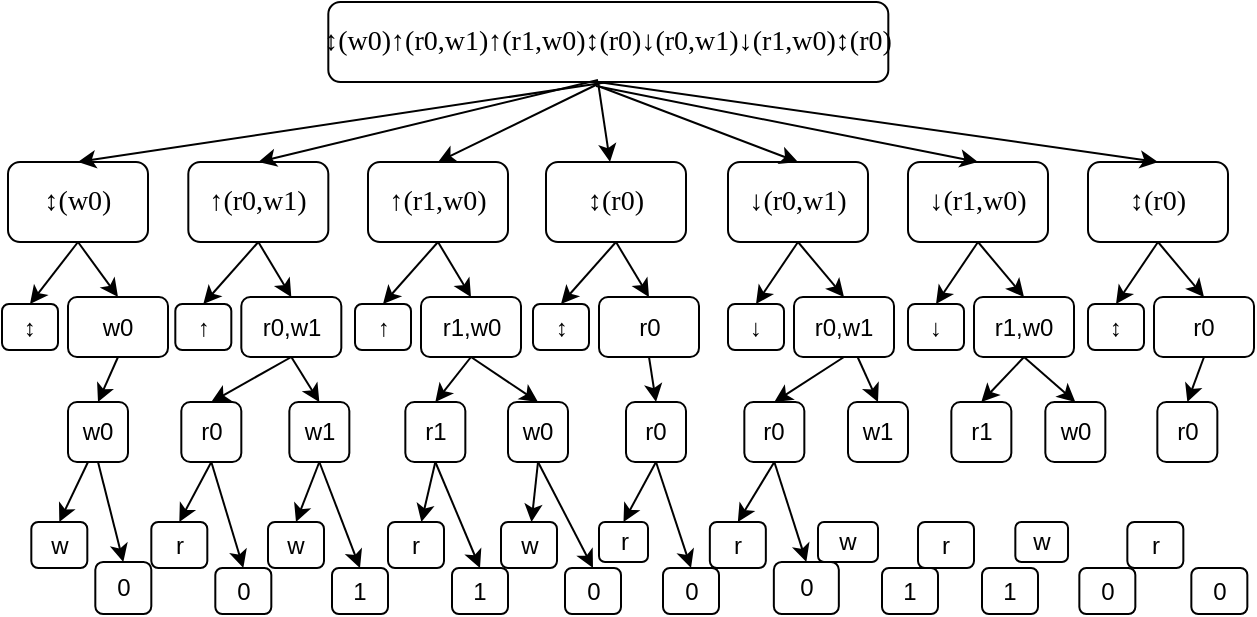 <mxfile version="20.8.20" type="github">
  <diagram id="oGFlpdTqN46abrTQSJ-Q" name="第 1 页">
    <mxGraphModel dx="1434" dy="796" grid="1" gridSize="10" guides="1" tooltips="1" connect="1" arrows="1" fold="1" page="0" pageScale="1" pageWidth="827" pageHeight="1169" math="0" shadow="0">
      <root>
        <mxCell id="0" />
        <mxCell id="1" parent="0" />
        <mxCell id="kUgraecNUWA_pfVt_VVu-1" value="&lt;p class=&quot;MsoNormal&quot;&gt;&lt;span style=&quot;mso-spacerun:&#39;yes&#39;;font-family:&#39;Times New Roman&#39;;font-size:10.5pt;&lt;br/&gt;mso-font-kerning:1.0pt;&quot;&gt;↕(w0)↑(r0,w1)↑(r1,w0)↕(r0)↓(r0,w1)↓(r1,w0)↕(r0)&lt;/span&gt;&lt;/p&gt;" style="rounded=1;whiteSpace=wrap;html=1;" parent="1" vertex="1">
          <mxGeometry x="270.16" y="160" width="280" height="40" as="geometry" />
        </mxCell>
        <mxCell id="kUgraecNUWA_pfVt_VVu-3" value="&lt;p class=&quot;MsoNormal&quot;&gt;&lt;span style=&quot;mso-spacerun:&#39;yes&#39;;font-family:&#39;Times New Roman&#39;;font-size:10.5pt;&lt;br/&gt;mso-font-kerning:1.0pt;&quot;&gt;↕(w0)&lt;/span&gt;&lt;/p&gt;" style="rounded=1;whiteSpace=wrap;html=1;" parent="1" vertex="1">
          <mxGeometry x="110" y="240" width="70" height="40" as="geometry" />
        </mxCell>
        <mxCell id="kUgraecNUWA_pfVt_VVu-4" value="&lt;p class=&quot;MsoNormal&quot;&gt;&lt;span style=&quot;mso-spacerun:&#39;yes&#39;;font-family:&#39;Times New Roman&#39;;font-size:10.5pt;&#xa;mso-font-kerning:1.0pt;&quot;&gt;&lt;font face=&quot;Times New Roman&quot;&gt;↑(r0,w1)&lt;/font&gt;&lt;/span&gt;&lt;/p&gt;" style="rounded=1;whiteSpace=wrap;html=1;" parent="1" vertex="1">
          <mxGeometry x="200.16" y="240" width="70" height="40" as="geometry" />
        </mxCell>
        <mxCell id="kUgraecNUWA_pfVt_VVu-5" value="&lt;p class=&quot;MsoNormal&quot;&gt;&lt;span style=&quot;mso-spacerun:&#39;yes&#39;;font-family:&#39;Times New Roman&#39;;font-size:10.5pt;&lt;br/&gt;mso-font-kerning:1.0pt;&quot;&gt;↑(r1,w0)&lt;/span&gt;&lt;/p&gt;" style="rounded=1;whiteSpace=wrap;html=1;" parent="1" vertex="1">
          <mxGeometry x="290" y="240" width="70" height="40" as="geometry" />
        </mxCell>
        <mxCell id="kUgraecNUWA_pfVt_VVu-6" value="&lt;p class=&quot;MsoNormal&quot;&gt;&lt;span style=&quot;mso-spacerun:&#39;yes&#39;;font-family:&#39;Times New Roman&#39;;font-size:10.5pt;&lt;br/&gt;mso-font-kerning:1.0pt;&quot;&gt;↕(r0)&lt;/span&gt;&lt;/p&gt;" style="rounded=1;whiteSpace=wrap;html=1;" parent="1" vertex="1">
          <mxGeometry x="379" y="240" width="70" height="40" as="geometry" />
        </mxCell>
        <mxCell id="kUgraecNUWA_pfVt_VVu-7" value="&lt;p class=&quot;MsoNormal&quot;&gt;&lt;span style=&quot;mso-spacerun:&#39;yes&#39;;font-family:&#39;Times New Roman&#39;;font-size:10.5pt;&lt;br/&gt;mso-font-kerning:1.0pt;&quot;&gt;↓(r0,w1)&lt;/span&gt;&lt;/p&gt;" style="rounded=1;whiteSpace=wrap;html=1;" parent="1" vertex="1">
          <mxGeometry x="470" y="240" width="70" height="40" as="geometry" />
        </mxCell>
        <mxCell id="kUgraecNUWA_pfVt_VVu-8" value="&lt;p class=&quot;MsoNormal&quot;&gt;&lt;span style=&quot;mso-spacerun:&#39;yes&#39;;font-family:&#39;Times New Roman&#39;;font-size:10.5pt;&lt;br/&gt;mso-font-kerning:1.0pt;&quot;&gt;↓(r1,w0)&lt;/span&gt;&lt;/p&gt;" style="rounded=1;whiteSpace=wrap;html=1;" parent="1" vertex="1">
          <mxGeometry x="560" y="240" width="70" height="40" as="geometry" />
        </mxCell>
        <mxCell id="kUgraecNUWA_pfVt_VVu-9" value="&lt;p class=&quot;MsoNormal&quot;&gt;&lt;span style=&quot;mso-spacerun:&#39;yes&#39;;font-family:&#39;Times New Roman&#39;;font-size:10.5pt;&lt;br/&gt;mso-font-kerning:1.0pt;&quot;&gt;↕(r0)&lt;/span&gt;&lt;/p&gt;" style="rounded=1;whiteSpace=wrap;html=1;" parent="1" vertex="1">
          <mxGeometry x="650" y="240" width="70" height="40" as="geometry" />
        </mxCell>
        <mxCell id="pRD_6JttEL12qKxeUE_r-2" value="" style="endArrow=classic;html=1;rounded=0;exitX=0.5;exitY=1;exitDx=0;exitDy=0;entryX=0.5;entryY=0;entryDx=0;entryDy=0;" edge="1" parent="1" source="kUgraecNUWA_pfVt_VVu-1" target="kUgraecNUWA_pfVt_VVu-3">
          <mxGeometry width="50" height="50" relative="1" as="geometry">
            <mxPoint x="-9" y="453" as="sourcePoint" />
            <mxPoint x="41" y="403" as="targetPoint" />
          </mxGeometry>
        </mxCell>
        <mxCell id="pRD_6JttEL12qKxeUE_r-3" value="" style="endArrow=classic;html=1;rounded=0;entryX=0.5;entryY=0;entryDx=0;entryDy=0;" edge="1" parent="1" target="kUgraecNUWA_pfVt_VVu-4">
          <mxGeometry width="50" height="50" relative="1" as="geometry">
            <mxPoint x="405" y="199" as="sourcePoint" />
            <mxPoint x="123" y="427" as="targetPoint" />
          </mxGeometry>
        </mxCell>
        <mxCell id="pRD_6JttEL12qKxeUE_r-4" value="" style="endArrow=classic;html=1;rounded=0;entryX=0.5;entryY=0;entryDx=0;entryDy=0;" edge="1" parent="1" target="kUgraecNUWA_pfVt_VVu-5">
          <mxGeometry width="50" height="50" relative="1" as="geometry">
            <mxPoint x="407" y="200" as="sourcePoint" />
            <mxPoint x="358" y="425" as="targetPoint" />
          </mxGeometry>
        </mxCell>
        <mxCell id="pRD_6JttEL12qKxeUE_r-5" value="" style="endArrow=classic;html=1;rounded=0;" edge="1" parent="1" target="kUgraecNUWA_pfVt_VVu-6">
          <mxGeometry width="50" height="50" relative="1" as="geometry">
            <mxPoint x="405" y="200" as="sourcePoint" />
            <mxPoint x="92" y="451" as="targetPoint" />
          </mxGeometry>
        </mxCell>
        <mxCell id="pRD_6JttEL12qKxeUE_r-6" value="" style="endArrow=classic;html=1;rounded=0;entryX=0.5;entryY=0;entryDx=0;entryDy=0;" edge="1" parent="1" target="kUgraecNUWA_pfVt_VVu-7">
          <mxGeometry width="50" height="50" relative="1" as="geometry">
            <mxPoint x="405" y="202" as="sourcePoint" />
            <mxPoint x="238" y="421" as="targetPoint" />
          </mxGeometry>
        </mxCell>
        <mxCell id="pRD_6JttEL12qKxeUE_r-7" value="" style="endArrow=classic;html=1;rounded=0;entryX=0.5;entryY=0;entryDx=0;entryDy=0;" edge="1" parent="1" target="kUgraecNUWA_pfVt_VVu-8">
          <mxGeometry width="50" height="50" relative="1" as="geometry">
            <mxPoint x="404" y="202" as="sourcePoint" />
            <mxPoint x="267" y="438" as="targetPoint" />
          </mxGeometry>
        </mxCell>
        <mxCell id="pRD_6JttEL12qKxeUE_r-8" value="" style="endArrow=classic;html=1;rounded=0;entryX=0.5;entryY=0;entryDx=0;entryDy=0;" edge="1" parent="1" target="kUgraecNUWA_pfVt_VVu-9">
          <mxGeometry width="50" height="50" relative="1" as="geometry">
            <mxPoint x="405" y="200" as="sourcePoint" />
            <mxPoint x="146" y="477" as="targetPoint" />
          </mxGeometry>
        </mxCell>
        <mxCell id="pRD_6JttEL12qKxeUE_r-10" value="↕" style="rounded=1;whiteSpace=wrap;html=1;" vertex="1" parent="1">
          <mxGeometry x="107" y="311" width="28" height="23" as="geometry" />
        </mxCell>
        <mxCell id="pRD_6JttEL12qKxeUE_r-11" value="w0" style="rounded=1;whiteSpace=wrap;html=1;" vertex="1" parent="1">
          <mxGeometry x="140" y="307.5" width="50" height="30" as="geometry" />
        </mxCell>
        <mxCell id="pRD_6JttEL12qKxeUE_r-12" value="↑" style="rounded=1;whiteSpace=wrap;html=1;" vertex="1" parent="1">
          <mxGeometry x="193.66" y="311" width="28" height="23" as="geometry" />
        </mxCell>
        <mxCell id="pRD_6JttEL12qKxeUE_r-13" value="r0,w1" style="rounded=1;whiteSpace=wrap;html=1;" vertex="1" parent="1">
          <mxGeometry x="226.66" y="307.5" width="50" height="30" as="geometry" />
        </mxCell>
        <mxCell id="pRD_6JttEL12qKxeUE_r-14" value="↑" style="rounded=1;whiteSpace=wrap;html=1;" vertex="1" parent="1">
          <mxGeometry x="283.5" y="311" width="28" height="23" as="geometry" />
        </mxCell>
        <mxCell id="pRD_6JttEL12qKxeUE_r-15" value="r1,w0" style="rounded=1;whiteSpace=wrap;html=1;" vertex="1" parent="1">
          <mxGeometry x="316.5" y="307.5" width="50" height="30" as="geometry" />
        </mxCell>
        <mxCell id="pRD_6JttEL12qKxeUE_r-16" value="↕" style="rounded=1;whiteSpace=wrap;html=1;" vertex="1" parent="1">
          <mxGeometry x="372.5" y="311" width="28" height="23" as="geometry" />
        </mxCell>
        <mxCell id="pRD_6JttEL12qKxeUE_r-17" value="r0" style="rounded=1;whiteSpace=wrap;html=1;" vertex="1" parent="1">
          <mxGeometry x="405.5" y="307.5" width="50" height="30" as="geometry" />
        </mxCell>
        <mxCell id="pRD_6JttEL12qKxeUE_r-18" value="↓" style="rounded=1;whiteSpace=wrap;html=1;" vertex="1" parent="1">
          <mxGeometry x="470" y="311" width="28" height="23" as="geometry" />
        </mxCell>
        <mxCell id="pRD_6JttEL12qKxeUE_r-19" value="r0,w1" style="rounded=1;whiteSpace=wrap;html=1;" vertex="1" parent="1">
          <mxGeometry x="503" y="307.5" width="50" height="30" as="geometry" />
        </mxCell>
        <mxCell id="pRD_6JttEL12qKxeUE_r-20" value="↓" style="rounded=1;whiteSpace=wrap;html=1;" vertex="1" parent="1">
          <mxGeometry x="560" y="311" width="28" height="23" as="geometry" />
        </mxCell>
        <mxCell id="pRD_6JttEL12qKxeUE_r-21" value="r1,w0" style="rounded=1;whiteSpace=wrap;html=1;" vertex="1" parent="1">
          <mxGeometry x="593" y="307.5" width="50" height="30" as="geometry" />
        </mxCell>
        <mxCell id="pRD_6JttEL12qKxeUE_r-22" value="↕" style="rounded=1;whiteSpace=wrap;html=1;" vertex="1" parent="1">
          <mxGeometry x="650" y="311" width="28" height="23" as="geometry" />
        </mxCell>
        <mxCell id="pRD_6JttEL12qKxeUE_r-23" value="r0" style="rounded=1;whiteSpace=wrap;html=1;" vertex="1" parent="1">
          <mxGeometry x="683" y="307.5" width="50" height="30" as="geometry" />
        </mxCell>
        <mxCell id="pRD_6JttEL12qKxeUE_r-24" value="w" style="rounded=1;whiteSpace=wrap;html=1;" vertex="1" parent="1">
          <mxGeometry x="121.66" y="420" width="28" height="23" as="geometry" />
        </mxCell>
        <mxCell id="pRD_6JttEL12qKxeUE_r-25" value="0" style="rounded=1;whiteSpace=wrap;html=1;" vertex="1" parent="1">
          <mxGeometry x="153.66" y="440" width="28" height="26" as="geometry" />
        </mxCell>
        <mxCell id="pRD_6JttEL12qKxeUE_r-26" value="r" style="rounded=1;whiteSpace=wrap;html=1;" vertex="1" parent="1">
          <mxGeometry x="181.66" y="420" width="28" height="23" as="geometry" />
        </mxCell>
        <mxCell id="pRD_6JttEL12qKxeUE_r-27" value="0" style="rounded=1;whiteSpace=wrap;html=1;" vertex="1" parent="1">
          <mxGeometry x="213.66" y="443" width="28" height="23" as="geometry" />
        </mxCell>
        <mxCell id="pRD_6JttEL12qKxeUE_r-28" value="r" style="rounded=1;whiteSpace=wrap;html=1;" vertex="1" parent="1">
          <mxGeometry x="300" y="420" width="28" height="23" as="geometry" />
        </mxCell>
        <mxCell id="pRD_6JttEL12qKxeUE_r-29" value="1" style="rounded=1;whiteSpace=wrap;html=1;" vertex="1" parent="1">
          <mxGeometry x="332" y="443" width="28" height="23" as="geometry" />
        </mxCell>
        <mxCell id="pRD_6JttEL12qKxeUE_r-30" value="r" style="rounded=1;whiteSpace=wrap;html=1;" vertex="1" parent="1">
          <mxGeometry x="405.5" y="420" width="24.5" height="20" as="geometry" />
        </mxCell>
        <mxCell id="pRD_6JttEL12qKxeUE_r-31" value="0" style="rounded=1;whiteSpace=wrap;html=1;" vertex="1" parent="1">
          <mxGeometry x="437.5" y="443" width="28" height="23" as="geometry" />
        </mxCell>
        <mxCell id="pRD_6JttEL12qKxeUE_r-32" value="r" style="rounded=1;whiteSpace=wrap;html=1;" vertex="1" parent="1">
          <mxGeometry x="460.92" y="420" width="28" height="23" as="geometry" />
        </mxCell>
        <mxCell id="pRD_6JttEL12qKxeUE_r-33" value="0" style="rounded=1;whiteSpace=wrap;html=1;" vertex="1" parent="1">
          <mxGeometry x="492.92" y="440" width="32.5" height="26" as="geometry" />
        </mxCell>
        <mxCell id="pRD_6JttEL12qKxeUE_r-34" value="w" style="rounded=1;whiteSpace=wrap;html=1;" vertex="1" parent="1">
          <mxGeometry x="515" y="420" width="30" height="20" as="geometry" />
        </mxCell>
        <mxCell id="pRD_6JttEL12qKxeUE_r-35" value="1" style="rounded=1;whiteSpace=wrap;html=1;" vertex="1" parent="1">
          <mxGeometry x="547" y="443" width="28" height="23" as="geometry" />
        </mxCell>
        <mxCell id="pRD_6JttEL12qKxeUE_r-37" value="w" style="rounded=1;whiteSpace=wrap;html=1;" vertex="1" parent="1">
          <mxGeometry x="240.0" y="420" width="28" height="23" as="geometry" />
        </mxCell>
        <mxCell id="pRD_6JttEL12qKxeUE_r-38" value="1" style="rounded=1;whiteSpace=wrap;html=1;" vertex="1" parent="1">
          <mxGeometry x="272" y="443" width="28" height="23" as="geometry" />
        </mxCell>
        <mxCell id="pRD_6JttEL12qKxeUE_r-39" value="w" style="rounded=1;whiteSpace=wrap;html=1;" vertex="1" parent="1">
          <mxGeometry x="356.5" y="420" width="28" height="23" as="geometry" />
        </mxCell>
        <mxCell id="pRD_6JttEL12qKxeUE_r-40" value="0" style="rounded=1;whiteSpace=wrap;html=1;" vertex="1" parent="1">
          <mxGeometry x="388.5" y="443" width="28" height="23" as="geometry" />
        </mxCell>
        <mxCell id="pRD_6JttEL12qKxeUE_r-41" value="r" style="rounded=1;whiteSpace=wrap;html=1;" vertex="1" parent="1">
          <mxGeometry x="565" y="420" width="28" height="23" as="geometry" />
        </mxCell>
        <mxCell id="pRD_6JttEL12qKxeUE_r-42" value="1" style="rounded=1;whiteSpace=wrap;html=1;" vertex="1" parent="1">
          <mxGeometry x="597" y="443" width="28" height="23" as="geometry" />
        </mxCell>
        <mxCell id="pRD_6JttEL12qKxeUE_r-43" value="w" style="rounded=1;whiteSpace=wrap;html=1;" vertex="1" parent="1">
          <mxGeometry x="613.67" y="420" width="26.34" height="20" as="geometry" />
        </mxCell>
        <mxCell id="pRD_6JttEL12qKxeUE_r-44" value="0" style="rounded=1;whiteSpace=wrap;html=1;" vertex="1" parent="1">
          <mxGeometry x="645.67" y="443" width="28" height="23" as="geometry" />
        </mxCell>
        <mxCell id="pRD_6JttEL12qKxeUE_r-45" value="r" style="rounded=1;whiteSpace=wrap;html=1;" vertex="1" parent="1">
          <mxGeometry x="669.67" y="420" width="28" height="23" as="geometry" />
        </mxCell>
        <mxCell id="pRD_6JttEL12qKxeUE_r-46" value="0" style="rounded=1;whiteSpace=wrap;html=1;" vertex="1" parent="1">
          <mxGeometry x="701.67" y="443" width="28" height="23" as="geometry" />
        </mxCell>
        <mxCell id="pRD_6JttEL12qKxeUE_r-51" value="w0" style="rounded=1;whiteSpace=wrap;html=1;" vertex="1" parent="1">
          <mxGeometry x="140" y="360" width="30" height="30" as="geometry" />
        </mxCell>
        <mxCell id="pRD_6JttEL12qKxeUE_r-52" value="r0" style="rounded=1;whiteSpace=wrap;html=1;" vertex="1" parent="1">
          <mxGeometry x="196.66" y="360" width="30" height="30" as="geometry" />
        </mxCell>
        <mxCell id="pRD_6JttEL12qKxeUE_r-53" value="w1" style="rounded=1;whiteSpace=wrap;html=1;" vertex="1" parent="1">
          <mxGeometry x="250.67" y="360" width="30" height="30" as="geometry" />
        </mxCell>
        <mxCell id="pRD_6JttEL12qKxeUE_r-54" value="r1" style="rounded=1;whiteSpace=wrap;html=1;" vertex="1" parent="1">
          <mxGeometry x="308.67" y="360" width="30" height="30" as="geometry" />
        </mxCell>
        <mxCell id="pRD_6JttEL12qKxeUE_r-55" value="w0" style="rounded=1;whiteSpace=wrap;html=1;" vertex="1" parent="1">
          <mxGeometry x="360" y="360" width="30" height="30" as="geometry" />
        </mxCell>
        <mxCell id="pRD_6JttEL12qKxeUE_r-56" value="r0" style="rounded=1;whiteSpace=wrap;html=1;" vertex="1" parent="1">
          <mxGeometry x="419" y="360" width="30" height="30" as="geometry" />
        </mxCell>
        <mxCell id="pRD_6JttEL12qKxeUE_r-57" value="r0" style="rounded=1;whiteSpace=wrap;html=1;" vertex="1" parent="1">
          <mxGeometry x="478.17" y="360" width="30" height="30" as="geometry" />
        </mxCell>
        <mxCell id="pRD_6JttEL12qKxeUE_r-58" value="w1" style="rounded=1;whiteSpace=wrap;html=1;" vertex="1" parent="1">
          <mxGeometry x="530" y="360" width="30" height="30" as="geometry" />
        </mxCell>
        <mxCell id="pRD_6JttEL12qKxeUE_r-59" value="r1" style="rounded=1;whiteSpace=wrap;html=1;" vertex="1" parent="1">
          <mxGeometry x="581.67" y="360" width="30" height="30" as="geometry" />
        </mxCell>
        <mxCell id="pRD_6JttEL12qKxeUE_r-60" value="w0" style="rounded=1;whiteSpace=wrap;html=1;" vertex="1" parent="1">
          <mxGeometry x="628.67" y="360" width="30" height="30" as="geometry" />
        </mxCell>
        <mxCell id="pRD_6JttEL12qKxeUE_r-61" value="r0" style="rounded=1;whiteSpace=wrap;html=1;" vertex="1" parent="1">
          <mxGeometry x="684.67" y="360" width="30" height="30" as="geometry" />
        </mxCell>
        <mxCell id="pRD_6JttEL12qKxeUE_r-63" value="" style="endArrow=classic;html=1;rounded=0;exitX=0.5;exitY=1;exitDx=0;exitDy=0;entryX=0.5;entryY=0;entryDx=0;entryDy=0;" edge="1" parent="1" source="pRD_6JttEL12qKxeUE_r-11" target="pRD_6JttEL12qKxeUE_r-51">
          <mxGeometry width="50" height="50" relative="1" as="geometry">
            <mxPoint x="-70" y="590" as="sourcePoint" />
            <mxPoint x="-20" y="540" as="targetPoint" />
          </mxGeometry>
        </mxCell>
        <mxCell id="pRD_6JttEL12qKxeUE_r-64" value="" style="endArrow=classic;html=1;rounded=0;exitX=0.5;exitY=1;exitDx=0;exitDy=0;entryX=0.5;entryY=0;entryDx=0;entryDy=0;" edge="1" parent="1" source="pRD_6JttEL12qKxeUE_r-13" target="pRD_6JttEL12qKxeUE_r-52">
          <mxGeometry width="50" height="50" relative="1" as="geometry">
            <mxPoint x="-30" y="620" as="sourcePoint" />
            <mxPoint x="20" y="570" as="targetPoint" />
          </mxGeometry>
        </mxCell>
        <mxCell id="pRD_6JttEL12qKxeUE_r-65" value="" style="endArrow=classic;html=1;rounded=0;exitX=0.5;exitY=1;exitDx=0;exitDy=0;entryX=0.5;entryY=0;entryDx=0;entryDy=0;" edge="1" parent="1" source="pRD_6JttEL12qKxeUE_r-13" target="pRD_6JttEL12qKxeUE_r-53">
          <mxGeometry width="50" height="50" relative="1" as="geometry">
            <mxPoint x="-130" y="590" as="sourcePoint" />
            <mxPoint x="-80" y="540" as="targetPoint" />
          </mxGeometry>
        </mxCell>
        <mxCell id="pRD_6JttEL12qKxeUE_r-66" value="" style="endArrow=classic;html=1;rounded=0;exitX=0.5;exitY=1;exitDx=0;exitDy=0;entryX=0.5;entryY=0;entryDx=0;entryDy=0;" edge="1" parent="1" source="pRD_6JttEL12qKxeUE_r-15" target="pRD_6JttEL12qKxeUE_r-54">
          <mxGeometry width="50" height="50" relative="1" as="geometry">
            <mxPoint x="240" y="640" as="sourcePoint" />
            <mxPoint x="290" y="590" as="targetPoint" />
          </mxGeometry>
        </mxCell>
        <mxCell id="pRD_6JttEL12qKxeUE_r-67" value="" style="endArrow=classic;html=1;rounded=0;exitX=0.5;exitY=1;exitDx=0;exitDy=0;entryX=0.5;entryY=0;entryDx=0;entryDy=0;" edge="1" parent="1" source="pRD_6JttEL12qKxeUE_r-15" target="pRD_6JttEL12qKxeUE_r-55">
          <mxGeometry width="50" height="50" relative="1" as="geometry">
            <mxPoint x="260" y="660" as="sourcePoint" />
            <mxPoint x="310" y="610" as="targetPoint" />
          </mxGeometry>
        </mxCell>
        <mxCell id="pRD_6JttEL12qKxeUE_r-68" value="" style="endArrow=classic;html=1;rounded=0;exitX=0.5;exitY=1;exitDx=0;exitDy=0;entryX=0.5;entryY=0;entryDx=0;entryDy=0;" edge="1" parent="1" source="pRD_6JttEL12qKxeUE_r-17" target="pRD_6JttEL12qKxeUE_r-56">
          <mxGeometry width="50" height="50" relative="1" as="geometry">
            <mxPoint x="310" y="650" as="sourcePoint" />
            <mxPoint x="360" y="600" as="targetPoint" />
          </mxGeometry>
        </mxCell>
        <mxCell id="pRD_6JttEL12qKxeUE_r-69" value="" style="endArrow=classic;html=1;rounded=0;exitX=0.5;exitY=1;exitDx=0;exitDy=0;entryX=0.5;entryY=0;entryDx=0;entryDy=0;" edge="1" parent="1" source="pRD_6JttEL12qKxeUE_r-19" target="pRD_6JttEL12qKxeUE_r-57">
          <mxGeometry width="50" height="50" relative="1" as="geometry">
            <mxPoint x="440" y="660" as="sourcePoint" />
            <mxPoint x="490" y="610" as="targetPoint" />
          </mxGeometry>
        </mxCell>
        <mxCell id="pRD_6JttEL12qKxeUE_r-70" value="" style="endArrow=classic;html=1;rounded=0;entryX=0.5;entryY=0;entryDx=0;entryDy=0;" edge="1" parent="1" source="pRD_6JttEL12qKxeUE_r-19" target="pRD_6JttEL12qKxeUE_r-58">
          <mxGeometry width="50" height="50" relative="1" as="geometry">
            <mxPoint x="390" y="660" as="sourcePoint" />
            <mxPoint x="440" y="610" as="targetPoint" />
          </mxGeometry>
        </mxCell>
        <mxCell id="pRD_6JttEL12qKxeUE_r-71" value="" style="endArrow=classic;html=1;rounded=0;exitX=0.5;exitY=1;exitDx=0;exitDy=0;entryX=0.5;entryY=0;entryDx=0;entryDy=0;" edge="1" parent="1" source="pRD_6JttEL12qKxeUE_r-21" target="pRD_6JttEL12qKxeUE_r-59">
          <mxGeometry width="50" height="50" relative="1" as="geometry">
            <mxPoint x="500" y="660" as="sourcePoint" />
            <mxPoint x="550" y="610" as="targetPoint" />
          </mxGeometry>
        </mxCell>
        <mxCell id="pRD_6JttEL12qKxeUE_r-72" value="" style="endArrow=classic;html=1;rounded=0;exitX=0.5;exitY=1;exitDx=0;exitDy=0;entryX=0.5;entryY=0;entryDx=0;entryDy=0;" edge="1" parent="1" source="pRD_6JttEL12qKxeUE_r-21" target="pRD_6JttEL12qKxeUE_r-60">
          <mxGeometry width="50" height="50" relative="1" as="geometry">
            <mxPoint x="400" y="610" as="sourcePoint" />
            <mxPoint x="450" y="560" as="targetPoint" />
          </mxGeometry>
        </mxCell>
        <mxCell id="pRD_6JttEL12qKxeUE_r-73" value="" style="endArrow=classic;html=1;rounded=0;exitX=0.5;exitY=1;exitDx=0;exitDy=0;entryX=0.5;entryY=0;entryDx=0;entryDy=0;" edge="1" parent="1" source="pRD_6JttEL12qKxeUE_r-23" target="pRD_6JttEL12qKxeUE_r-61">
          <mxGeometry width="50" height="50" relative="1" as="geometry">
            <mxPoint x="650" y="590" as="sourcePoint" />
            <mxPoint x="700" y="540" as="targetPoint" />
          </mxGeometry>
        </mxCell>
        <mxCell id="pRD_6JttEL12qKxeUE_r-74" value="" style="endArrow=classic;html=1;rounded=0;exitX=0.5;exitY=1;exitDx=0;exitDy=0;entryX=0.5;entryY=0;entryDx=0;entryDy=0;" edge="1" parent="1" source="kUgraecNUWA_pfVt_VVu-3" target="pRD_6JttEL12qKxeUE_r-10">
          <mxGeometry width="50" height="50" relative="1" as="geometry">
            <mxPoint x="-140" y="590" as="sourcePoint" />
            <mxPoint x="-90" y="540" as="targetPoint" />
          </mxGeometry>
        </mxCell>
        <mxCell id="pRD_6JttEL12qKxeUE_r-75" value="" style="endArrow=classic;html=1;rounded=0;exitX=0.5;exitY=1;exitDx=0;exitDy=0;entryX=0.5;entryY=0;entryDx=0;entryDy=0;" edge="1" parent="1" source="kUgraecNUWA_pfVt_VVu-3" target="pRD_6JttEL12qKxeUE_r-11">
          <mxGeometry width="50" height="50" relative="1" as="geometry">
            <mxPoint x="-170" y="560" as="sourcePoint" />
            <mxPoint x="-120" y="510" as="targetPoint" />
          </mxGeometry>
        </mxCell>
        <mxCell id="pRD_6JttEL12qKxeUE_r-76" value="" style="endArrow=classic;html=1;rounded=0;exitX=0.5;exitY=1;exitDx=0;exitDy=0;entryX=0.5;entryY=0;entryDx=0;entryDy=0;" edge="1" parent="1" source="kUgraecNUWA_pfVt_VVu-4" target="pRD_6JttEL12qKxeUE_r-12">
          <mxGeometry width="50" height="50" relative="1" as="geometry">
            <mxPoint x="-170" y="560" as="sourcePoint" />
            <mxPoint x="210" y="310" as="targetPoint" />
          </mxGeometry>
        </mxCell>
        <mxCell id="pRD_6JttEL12qKxeUE_r-77" value="" style="endArrow=classic;html=1;rounded=0;exitX=0.5;exitY=1;exitDx=0;exitDy=0;entryX=0.5;entryY=0;entryDx=0;entryDy=0;" edge="1" parent="1" source="kUgraecNUWA_pfVt_VVu-5" target="pRD_6JttEL12qKxeUE_r-14">
          <mxGeometry width="50" height="50" relative="1" as="geometry">
            <mxPoint x="-160" y="570" as="sourcePoint" />
            <mxPoint x="-110" y="520" as="targetPoint" />
          </mxGeometry>
        </mxCell>
        <mxCell id="pRD_6JttEL12qKxeUE_r-78" value="" style="endArrow=classic;html=1;rounded=0;exitX=0.5;exitY=1;exitDx=0;exitDy=0;entryX=0.5;entryY=0;entryDx=0;entryDy=0;" edge="1" parent="1" source="kUgraecNUWA_pfVt_VVu-4" target="pRD_6JttEL12qKxeUE_r-13">
          <mxGeometry width="50" height="50" relative="1" as="geometry">
            <mxPoint x="-150" y="580" as="sourcePoint" />
            <mxPoint x="-100" y="530" as="targetPoint" />
          </mxGeometry>
        </mxCell>
        <mxCell id="pRD_6JttEL12qKxeUE_r-79" value="" style="endArrow=classic;html=1;rounded=0;exitX=0.5;exitY=1;exitDx=0;exitDy=0;entryX=0.5;entryY=0;entryDx=0;entryDy=0;" edge="1" parent="1" source="kUgraecNUWA_pfVt_VVu-5" target="pRD_6JttEL12qKxeUE_r-15">
          <mxGeometry width="50" height="50" relative="1" as="geometry">
            <mxPoint x="-140" y="590" as="sourcePoint" />
            <mxPoint x="-90" y="540" as="targetPoint" />
          </mxGeometry>
        </mxCell>
        <mxCell id="pRD_6JttEL12qKxeUE_r-80" value="" style="endArrow=classic;html=1;rounded=0;exitX=0.5;exitY=1;exitDx=0;exitDy=0;entryX=0.5;entryY=0;entryDx=0;entryDy=0;" edge="1" parent="1" source="kUgraecNUWA_pfVt_VVu-6" target="pRD_6JttEL12qKxeUE_r-16">
          <mxGeometry width="50" height="50" relative="1" as="geometry">
            <mxPoint x="-130" y="600" as="sourcePoint" />
            <mxPoint x="-80" y="550" as="targetPoint" />
          </mxGeometry>
        </mxCell>
        <mxCell id="pRD_6JttEL12qKxeUE_r-81" value="" style="endArrow=classic;html=1;rounded=0;exitX=0.5;exitY=1;exitDx=0;exitDy=0;entryX=0.5;entryY=0;entryDx=0;entryDy=0;" edge="1" parent="1" source="kUgraecNUWA_pfVt_VVu-6" target="pRD_6JttEL12qKxeUE_r-17">
          <mxGeometry width="50" height="50" relative="1" as="geometry">
            <mxPoint x="-120" y="610" as="sourcePoint" />
            <mxPoint x="-70" y="560" as="targetPoint" />
          </mxGeometry>
        </mxCell>
        <mxCell id="pRD_6JttEL12qKxeUE_r-82" value="" style="endArrow=classic;html=1;rounded=0;exitX=0.5;exitY=1;exitDx=0;exitDy=0;entryX=0.5;entryY=0;entryDx=0;entryDy=0;" edge="1" parent="1" source="kUgraecNUWA_pfVt_VVu-7" target="pRD_6JttEL12qKxeUE_r-18">
          <mxGeometry width="50" height="50" relative="1" as="geometry">
            <mxPoint x="-110" y="620" as="sourcePoint" />
            <mxPoint x="-60" y="570" as="targetPoint" />
          </mxGeometry>
        </mxCell>
        <mxCell id="pRD_6JttEL12qKxeUE_r-83" value="" style="endArrow=classic;html=1;rounded=0;exitX=0.5;exitY=1;exitDx=0;exitDy=0;entryX=0.5;entryY=0;entryDx=0;entryDy=0;" edge="1" parent="1" source="kUgraecNUWA_pfVt_VVu-7" target="pRD_6JttEL12qKxeUE_r-19">
          <mxGeometry width="50" height="50" relative="1" as="geometry">
            <mxPoint x="-100" y="630" as="sourcePoint" />
            <mxPoint x="-50" y="580" as="targetPoint" />
          </mxGeometry>
        </mxCell>
        <mxCell id="pRD_6JttEL12qKxeUE_r-84" value="" style="endArrow=classic;html=1;rounded=0;exitX=0.5;exitY=1;exitDx=0;exitDy=0;entryX=0.5;entryY=0;entryDx=0;entryDy=0;" edge="1" parent="1" source="kUgraecNUWA_pfVt_VVu-8" target="pRD_6JttEL12qKxeUE_r-20">
          <mxGeometry width="50" height="50" relative="1" as="geometry">
            <mxPoint x="-90" y="640" as="sourcePoint" />
            <mxPoint x="-40" y="590" as="targetPoint" />
          </mxGeometry>
        </mxCell>
        <mxCell id="pRD_6JttEL12qKxeUE_r-85" value="" style="endArrow=classic;html=1;rounded=0;exitX=0.5;exitY=1;exitDx=0;exitDy=0;entryX=0.5;entryY=0;entryDx=0;entryDy=0;" edge="1" parent="1" source="kUgraecNUWA_pfVt_VVu-8" target="pRD_6JttEL12qKxeUE_r-21">
          <mxGeometry width="50" height="50" relative="1" as="geometry">
            <mxPoint x="-80" y="650" as="sourcePoint" />
            <mxPoint x="-30" y="600" as="targetPoint" />
          </mxGeometry>
        </mxCell>
        <mxCell id="pRD_6JttEL12qKxeUE_r-86" value="" style="endArrow=classic;html=1;rounded=0;exitX=0.5;exitY=1;exitDx=0;exitDy=0;entryX=0.5;entryY=0;entryDx=0;entryDy=0;" edge="1" parent="1" source="kUgraecNUWA_pfVt_VVu-9" target="pRD_6JttEL12qKxeUE_r-22">
          <mxGeometry width="50" height="50" relative="1" as="geometry">
            <mxPoint x="-70" y="660" as="sourcePoint" />
            <mxPoint x="-20" y="610" as="targetPoint" />
          </mxGeometry>
        </mxCell>
        <mxCell id="pRD_6JttEL12qKxeUE_r-87" value="" style="endArrow=classic;html=1;rounded=0;exitX=0.5;exitY=1;exitDx=0;exitDy=0;entryX=0.5;entryY=0;entryDx=0;entryDy=0;" edge="1" parent="1" source="kUgraecNUWA_pfVt_VVu-9" target="pRD_6JttEL12qKxeUE_r-23">
          <mxGeometry width="50" height="50" relative="1" as="geometry">
            <mxPoint x="-60" y="670" as="sourcePoint" />
            <mxPoint x="-10" y="620" as="targetPoint" />
          </mxGeometry>
        </mxCell>
        <mxCell id="pRD_6JttEL12qKxeUE_r-88" value="" style="endArrow=classic;html=1;rounded=0;entryX=0.5;entryY=0;entryDx=0;entryDy=0;" edge="1" parent="1" target="pRD_6JttEL12qKxeUE_r-24">
          <mxGeometry width="50" height="50" relative="1" as="geometry">
            <mxPoint x="150" y="390" as="sourcePoint" />
            <mxPoint x="-140" y="530" as="targetPoint" />
          </mxGeometry>
        </mxCell>
        <mxCell id="pRD_6JttEL12qKxeUE_r-89" value="" style="endArrow=classic;html=1;rounded=0;exitX=0.5;exitY=1;exitDx=0;exitDy=0;entryX=0.5;entryY=0;entryDx=0;entryDy=0;" edge="1" parent="1" source="pRD_6JttEL12qKxeUE_r-51" target="pRD_6JttEL12qKxeUE_r-25">
          <mxGeometry width="50" height="50" relative="1" as="geometry">
            <mxPoint x="-180" y="590" as="sourcePoint" />
            <mxPoint x="-130" y="540" as="targetPoint" />
          </mxGeometry>
        </mxCell>
        <mxCell id="pRD_6JttEL12qKxeUE_r-90" value="" style="endArrow=classic;html=1;rounded=0;exitX=0.5;exitY=1;exitDx=0;exitDy=0;entryX=0.5;entryY=0;entryDx=0;entryDy=0;" edge="1" parent="1" source="pRD_6JttEL12qKxeUE_r-52" target="pRD_6JttEL12qKxeUE_r-26">
          <mxGeometry width="50" height="50" relative="1" as="geometry">
            <mxPoint x="-170" y="600" as="sourcePoint" />
            <mxPoint x="-120" y="550" as="targetPoint" />
          </mxGeometry>
        </mxCell>
        <mxCell id="pRD_6JttEL12qKxeUE_r-91" value="" style="endArrow=classic;html=1;rounded=0;exitX=0.5;exitY=1;exitDx=0;exitDy=0;entryX=0.5;entryY=0;entryDx=0;entryDy=0;" edge="1" parent="1" source="pRD_6JttEL12qKxeUE_r-52" target="pRD_6JttEL12qKxeUE_r-27">
          <mxGeometry width="50" height="50" relative="1" as="geometry">
            <mxPoint x="-160" y="610" as="sourcePoint" />
            <mxPoint x="-110" y="560" as="targetPoint" />
          </mxGeometry>
        </mxCell>
        <mxCell id="pRD_6JttEL12qKxeUE_r-92" value="" style="endArrow=classic;html=1;rounded=0;exitX=0.5;exitY=1;exitDx=0;exitDy=0;entryX=0.5;entryY=0;entryDx=0;entryDy=0;" edge="1" parent="1" source="pRD_6JttEL12qKxeUE_r-53" target="pRD_6JttEL12qKxeUE_r-37">
          <mxGeometry width="50" height="50" relative="1" as="geometry">
            <mxPoint x="-150" y="620" as="sourcePoint" />
            <mxPoint x="-100" y="570" as="targetPoint" />
          </mxGeometry>
        </mxCell>
        <mxCell id="pRD_6JttEL12qKxeUE_r-93" value="" style="endArrow=classic;html=1;rounded=0;exitX=0.5;exitY=1;exitDx=0;exitDy=0;entryX=0.5;entryY=0;entryDx=0;entryDy=0;" edge="1" parent="1" source="pRD_6JttEL12qKxeUE_r-53" target="pRD_6JttEL12qKxeUE_r-38">
          <mxGeometry width="50" height="50" relative="1" as="geometry">
            <mxPoint x="-140" y="630" as="sourcePoint" />
            <mxPoint x="-90" y="580" as="targetPoint" />
          </mxGeometry>
        </mxCell>
        <mxCell id="pRD_6JttEL12qKxeUE_r-94" value="" style="endArrow=classic;html=1;rounded=0;exitX=0.5;exitY=1;exitDx=0;exitDy=0;" edge="1" parent="1" source="pRD_6JttEL12qKxeUE_r-54" target="pRD_6JttEL12qKxeUE_r-28">
          <mxGeometry width="50" height="50" relative="1" as="geometry">
            <mxPoint x="-130" y="640" as="sourcePoint" />
            <mxPoint x="-80" y="590" as="targetPoint" />
          </mxGeometry>
        </mxCell>
        <mxCell id="pRD_6JttEL12qKxeUE_r-95" value="" style="endArrow=classic;html=1;rounded=0;exitX=0.5;exitY=1;exitDx=0;exitDy=0;entryX=0.5;entryY=0;entryDx=0;entryDy=0;" edge="1" parent="1" source="pRD_6JttEL12qKxeUE_r-54" target="pRD_6JttEL12qKxeUE_r-29">
          <mxGeometry width="50" height="50" relative="1" as="geometry">
            <mxPoint x="-120" y="650" as="sourcePoint" />
            <mxPoint x="-70" y="600" as="targetPoint" />
          </mxGeometry>
        </mxCell>
        <mxCell id="pRD_6JttEL12qKxeUE_r-96" value="" style="endArrow=classic;html=1;rounded=0;exitX=0.5;exitY=1;exitDx=0;exitDy=0;" edge="1" parent="1" source="pRD_6JttEL12qKxeUE_r-55" target="pRD_6JttEL12qKxeUE_r-39">
          <mxGeometry width="50" height="50" relative="1" as="geometry">
            <mxPoint x="-110" y="660" as="sourcePoint" />
            <mxPoint x="-60" y="610" as="targetPoint" />
          </mxGeometry>
        </mxCell>
        <mxCell id="pRD_6JttEL12qKxeUE_r-97" value="" style="endArrow=classic;html=1;rounded=0;exitX=0.5;exitY=1;exitDx=0;exitDy=0;entryX=0.5;entryY=0;entryDx=0;entryDy=0;" edge="1" parent="1" source="pRD_6JttEL12qKxeUE_r-55" target="pRD_6JttEL12qKxeUE_r-40">
          <mxGeometry width="50" height="50" relative="1" as="geometry">
            <mxPoint x="-100" y="670" as="sourcePoint" />
            <mxPoint x="-50" y="620" as="targetPoint" />
          </mxGeometry>
        </mxCell>
        <mxCell id="pRD_6JttEL12qKxeUE_r-98" value="" style="endArrow=classic;html=1;rounded=0;exitX=0.5;exitY=1;exitDx=0;exitDy=0;entryX=0.5;entryY=0;entryDx=0;entryDy=0;" edge="1" parent="1" source="pRD_6JttEL12qKxeUE_r-56" target="pRD_6JttEL12qKxeUE_r-30">
          <mxGeometry width="50" height="50" relative="1" as="geometry">
            <mxPoint x="-90" y="680" as="sourcePoint" />
            <mxPoint x="-40" y="630" as="targetPoint" />
          </mxGeometry>
        </mxCell>
        <mxCell id="pRD_6JttEL12qKxeUE_r-99" value="" style="endArrow=classic;html=1;rounded=0;exitX=0.5;exitY=1;exitDx=0;exitDy=0;entryX=0.5;entryY=0;entryDx=0;entryDy=0;" edge="1" parent="1" source="pRD_6JttEL12qKxeUE_r-56" target="pRD_6JttEL12qKxeUE_r-31">
          <mxGeometry width="50" height="50" relative="1" as="geometry">
            <mxPoint x="-80" y="690" as="sourcePoint" />
            <mxPoint x="-30" y="640" as="targetPoint" />
          </mxGeometry>
        </mxCell>
        <mxCell id="pRD_6JttEL12qKxeUE_r-100" value="" style="endArrow=classic;html=1;rounded=0;exitX=0.5;exitY=1;exitDx=0;exitDy=0;entryX=0.5;entryY=0;entryDx=0;entryDy=0;" edge="1" parent="1" source="pRD_6JttEL12qKxeUE_r-57" target="pRD_6JttEL12qKxeUE_r-32">
          <mxGeometry width="50" height="50" relative="1" as="geometry">
            <mxPoint x="-70" y="700" as="sourcePoint" />
            <mxPoint x="-20" y="650" as="targetPoint" />
          </mxGeometry>
        </mxCell>
        <mxCell id="pRD_6JttEL12qKxeUE_r-101" value="" style="endArrow=classic;html=1;rounded=0;exitX=0.5;exitY=1;exitDx=0;exitDy=0;entryX=0.5;entryY=0;entryDx=0;entryDy=0;" edge="1" parent="1" source="pRD_6JttEL12qKxeUE_r-57" target="pRD_6JttEL12qKxeUE_r-33">
          <mxGeometry width="50" height="50" relative="1" as="geometry">
            <mxPoint x="-60" y="710" as="sourcePoint" />
            <mxPoint x="-10" y="660" as="targetPoint" />
          </mxGeometry>
        </mxCell>
      </root>
    </mxGraphModel>
  </diagram>
</mxfile>
